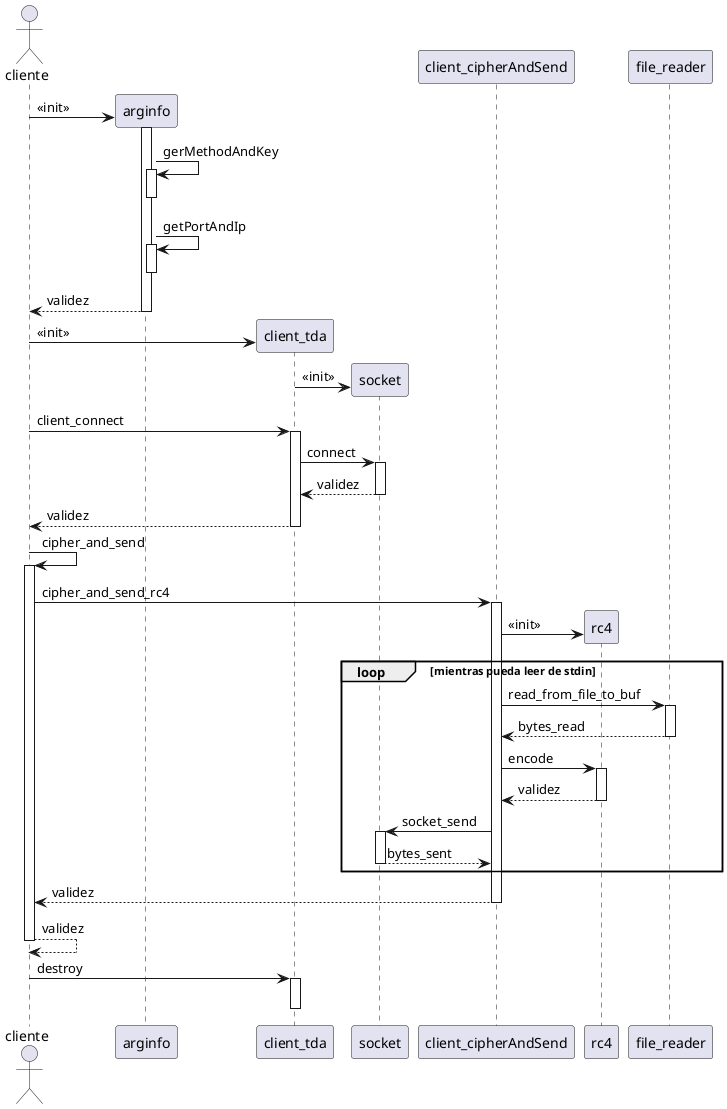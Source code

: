 @startuml
autoactivate on

actor cliente
cliente -> arginfo** : <<init>>
activate arginfo
arginfo -> arginfo : gerMethodAndKey
deactivate arginfo
arginfo -> arginfo: getPortAndIp
deactivate arginfo
return validez

cliente -> client_tda**: <<init>>
client_tda -> socket**: <<init>>
cliente -> client_tda: client_connect
client_tda -> socket: connect
return validez
return validez

cliente -> cliente: cipher_and_send

cliente -> client_cipherAndSend: cipher_and_send_rc4
client_cipherAndSend -> rc4**: <<init>>

loop mientras pueda leer de stdin
  client_cipherAndSend -> file_reader: read_from_file_to_buf
  return bytes_read
  client_cipherAndSend -> rc4: encode
  return validez
  client_cipherAndSend -> socket: socket_send
  return bytes_sent
end
  
return validez
return validez


deactivate cliente
cliente-> client_tda: destroy
deactivate client_tda
@enduml
